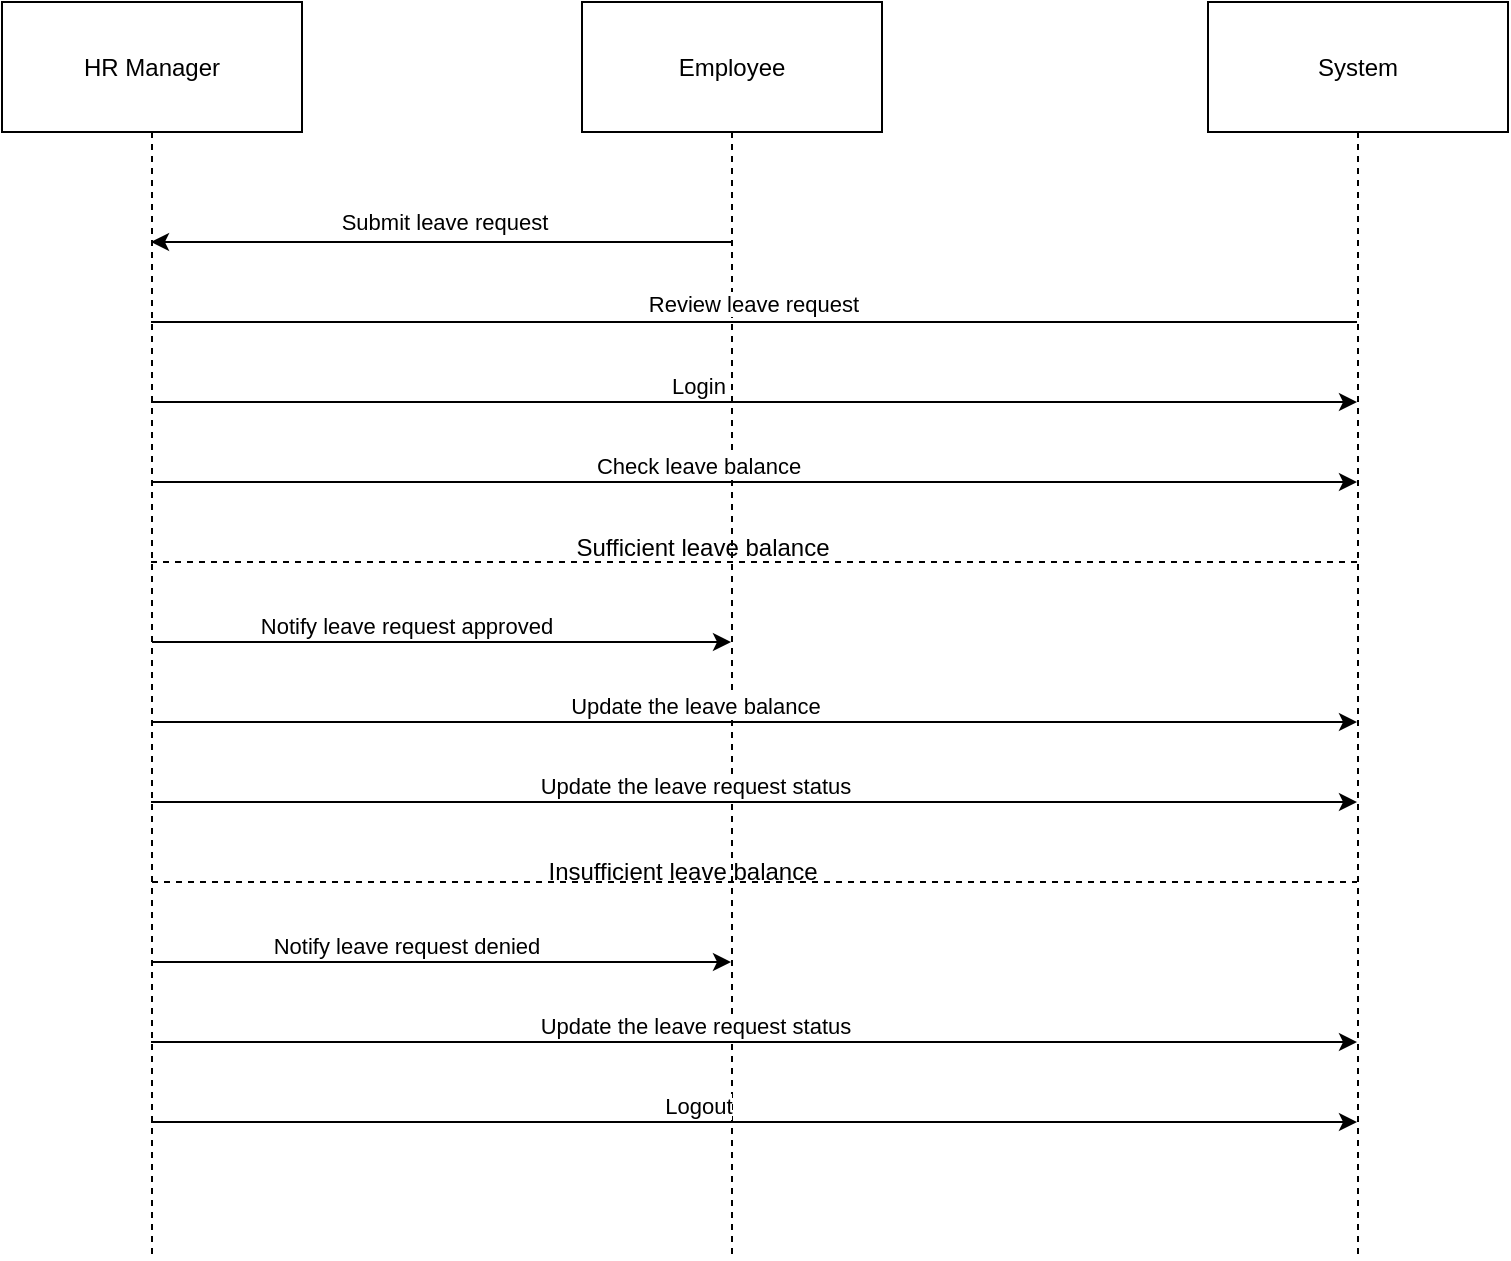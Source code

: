 <mxfile version="22.1.21" type="github">
  <diagram name="Page-1" id="DTzQJqu1AdwLOTB4zrQx">
    <mxGraphModel dx="2074" dy="1144" grid="1" gridSize="10" guides="1" tooltips="1" connect="1" arrows="1" fold="1" page="1" pageScale="1" pageWidth="850" pageHeight="1100" background="#ffffff" math="0" shadow="0">
      <root>
        <mxCell id="0" />
        <mxCell id="1" parent="0" />
        <mxCell id="2" value="HR Manager" style="shape=umlLifeline;perimeter=lifelinePerimeter;whiteSpace=wrap;container=1;dropTarget=0;collapsible=0;recursiveResize=0;outlineConnect=0;portConstraint=eastwest;newEdgeStyle={&quot;edgeStyle&quot;:&quot;elbowEdgeStyle&quot;,&quot;elbow&quot;:&quot;vertical&quot;,&quot;curved&quot;:0,&quot;rounded&quot;:0};size=65;" parent="1" vertex="1">
          <mxGeometry width="150" height="628" as="geometry" />
        </mxCell>
        <mxCell id="3" value="Employee" style="shape=umlLifeline;perimeter=lifelinePerimeter;whiteSpace=wrap;container=1;dropTarget=0;collapsible=0;recursiveResize=0;outlineConnect=0;portConstraint=eastwest;newEdgeStyle={&quot;edgeStyle&quot;:&quot;elbowEdgeStyle&quot;,&quot;elbow&quot;:&quot;vertical&quot;,&quot;curved&quot;:0,&quot;rounded&quot;:0};size=65;" parent="1" vertex="1">
          <mxGeometry x="290" width="150" height="628" as="geometry" />
        </mxCell>
        <mxCell id="4" value="System" style="shape=umlLifeline;perimeter=lifelinePerimeter;whiteSpace=wrap;container=1;dropTarget=0;collapsible=0;recursiveResize=0;outlineConnect=0;portConstraint=eastwest;newEdgeStyle={&quot;edgeStyle&quot;:&quot;elbowEdgeStyle&quot;,&quot;elbow&quot;:&quot;vertical&quot;,&quot;curved&quot;:0,&quot;rounded&quot;:0};size=65;" parent="1" vertex="1">
          <mxGeometry x="603" width="150" height="628" as="geometry" />
        </mxCell>
        <mxCell id="CziS2gTTDBT1kwylu99a-13" value="" style="endArrow=classic;html=1;rounded=0;" edge="1" parent="1">
          <mxGeometry width="50" height="50" relative="1" as="geometry">
            <mxPoint x="364.5" y="120" as="sourcePoint" />
            <mxPoint x="74.5" y="120" as="targetPoint" />
          </mxGeometry>
        </mxCell>
        <mxCell id="CziS2gTTDBT1kwylu99a-14" value="Submit leave request" style="edgeLabel;html=1;align=center;verticalAlign=middle;resizable=0;points=[];" vertex="1" connectable="0" parent="CziS2gTTDBT1kwylu99a-13">
          <mxGeometry x="-0.066" y="-1" relative="1" as="geometry">
            <mxPoint x="-8" y="-9" as="offset" />
          </mxGeometry>
        </mxCell>
        <mxCell id="CziS2gTTDBT1kwylu99a-15" value="" style="endArrow=classic;html=1;rounded=0;" edge="1" parent="1">
          <mxGeometry width="50" height="50" relative="1" as="geometry">
            <mxPoint x="74.5" y="200" as="sourcePoint" />
            <mxPoint x="677.5" y="200" as="targetPoint" />
          </mxGeometry>
        </mxCell>
        <mxCell id="CziS2gTTDBT1kwylu99a-16" value="Login" style="edgeLabel;html=1;align=center;verticalAlign=middle;resizable=0;points=[];" vertex="1" connectable="0" parent="CziS2gTTDBT1kwylu99a-15">
          <mxGeometry x="-0.066" y="-1" relative="1" as="geometry">
            <mxPoint x="-8" y="-9" as="offset" />
          </mxGeometry>
        </mxCell>
        <mxCell id="CziS2gTTDBT1kwylu99a-18" value="" style="endArrow=classic;html=1;rounded=0;" edge="1" parent="1">
          <mxGeometry width="50" height="50" relative="1" as="geometry">
            <mxPoint x="74.5" y="240" as="sourcePoint" />
            <mxPoint x="677.5" y="240" as="targetPoint" />
          </mxGeometry>
        </mxCell>
        <mxCell id="CziS2gTTDBT1kwylu99a-19" value="Check leave balance" style="edgeLabel;html=1;align=center;verticalAlign=middle;resizable=0;points=[];" vertex="1" connectable="0" parent="CziS2gTTDBT1kwylu99a-18">
          <mxGeometry x="-0.066" y="-1" relative="1" as="geometry">
            <mxPoint x="-8" y="-9" as="offset" />
          </mxGeometry>
        </mxCell>
        <mxCell id="CziS2gTTDBT1kwylu99a-20" value="Review leave request" style="verticalAlign=bottom;endArrow=block;edgeStyle=elbowEdgeStyle;elbow=vertical;curved=0;rounded=0;endArrow=none;" edge="1" parent="1">
          <mxGeometry relative="1" as="geometry">
            <Array as="points">
              <mxPoint x="286" y="160" />
            </Array>
            <mxPoint x="677.5" y="160" as="sourcePoint" />
            <mxPoint x="74.5" y="160" as="targetPoint" />
          </mxGeometry>
        </mxCell>
        <mxCell id="CziS2gTTDBT1kwylu99a-22" value="" style="endArrow=classic;html=1;rounded=0;" edge="1" parent="1" source="2" target="3">
          <mxGeometry width="50" height="50" relative="1" as="geometry">
            <mxPoint x="90" y="320" as="sourcePoint" />
            <mxPoint x="693" y="320" as="targetPoint" />
            <Array as="points">
              <mxPoint x="300" y="320" />
            </Array>
          </mxGeometry>
        </mxCell>
        <mxCell id="CziS2gTTDBT1kwylu99a-23" value="Notify leave request approved" style="edgeLabel;html=1;align=center;verticalAlign=middle;resizable=0;points=[];" vertex="1" connectable="0" parent="CziS2gTTDBT1kwylu99a-22">
          <mxGeometry x="-0.066" y="-1" relative="1" as="geometry">
            <mxPoint x="-8" y="-9" as="offset" />
          </mxGeometry>
        </mxCell>
        <mxCell id="CziS2gTTDBT1kwylu99a-24" value="" style="endArrow=classic;html=1;rounded=0;" edge="1" parent="1">
          <mxGeometry width="50" height="50" relative="1" as="geometry">
            <mxPoint x="74.5" y="360" as="sourcePoint" />
            <mxPoint x="677.5" y="360" as="targetPoint" />
          </mxGeometry>
        </mxCell>
        <mxCell id="CziS2gTTDBT1kwylu99a-25" value="Update the leave balance&amp;nbsp;" style="edgeLabel;html=1;align=center;verticalAlign=middle;resizable=0;points=[];" vertex="1" connectable="0" parent="CziS2gTTDBT1kwylu99a-24">
          <mxGeometry x="-0.066" y="-1" relative="1" as="geometry">
            <mxPoint x="-8" y="-9" as="offset" />
          </mxGeometry>
        </mxCell>
        <mxCell id="CziS2gTTDBT1kwylu99a-26" value="" style="endArrow=none;dashed=1;html=1;rounded=0;" edge="1" parent="1">
          <mxGeometry width="50" height="50" relative="1" as="geometry">
            <mxPoint x="74.5" y="280" as="sourcePoint" />
            <mxPoint x="677.5" y="280" as="targetPoint" />
          </mxGeometry>
        </mxCell>
        <mxCell id="CziS2gTTDBT1kwylu99a-27" value="Sufficient leave balance" style="text;html=1;align=center;verticalAlign=middle;resizable=0;points=[];autosize=1;strokeColor=none;fillColor=none;" vertex="1" parent="1">
          <mxGeometry x="275" y="258" width="150" height="30" as="geometry" />
        </mxCell>
        <mxCell id="CziS2gTTDBT1kwylu99a-30" value="" style="endArrow=classic;html=1;rounded=0;" edge="1" parent="1">
          <mxGeometry width="50" height="50" relative="1" as="geometry">
            <mxPoint x="74.5" y="480" as="sourcePoint" />
            <mxPoint x="364.5" y="480" as="targetPoint" />
            <Array as="points">
              <mxPoint x="120" y="480" />
              <mxPoint x="305" y="480" />
            </Array>
          </mxGeometry>
        </mxCell>
        <mxCell id="CziS2gTTDBT1kwylu99a-31" value="Notify leave request denied" style="edgeLabel;html=1;align=center;verticalAlign=middle;resizable=0;points=[];" vertex="1" connectable="0" parent="CziS2gTTDBT1kwylu99a-30">
          <mxGeometry x="-0.066" y="-1" relative="1" as="geometry">
            <mxPoint x="-8" y="-9" as="offset" />
          </mxGeometry>
        </mxCell>
        <mxCell id="CziS2gTTDBT1kwylu99a-32" value="" style="endArrow=classic;html=1;rounded=0;" edge="1" parent="1">
          <mxGeometry width="50" height="50" relative="1" as="geometry">
            <mxPoint x="74.5" y="560" as="sourcePoint" />
            <mxPoint x="677.5" y="560" as="targetPoint" />
          </mxGeometry>
        </mxCell>
        <mxCell id="CziS2gTTDBT1kwylu99a-33" value="Logout" style="edgeLabel;html=1;align=center;verticalAlign=middle;resizable=0;points=[];" vertex="1" connectable="0" parent="CziS2gTTDBT1kwylu99a-32">
          <mxGeometry x="-0.066" y="-1" relative="1" as="geometry">
            <mxPoint x="-8" y="-9" as="offset" />
          </mxGeometry>
        </mxCell>
        <mxCell id="CziS2gTTDBT1kwylu99a-34" value="" style="endArrow=classic;html=1;rounded=0;" edge="1" parent="1">
          <mxGeometry width="50" height="50" relative="1" as="geometry">
            <mxPoint x="74.5" y="400" as="sourcePoint" />
            <mxPoint x="677.5" y="400" as="targetPoint" />
          </mxGeometry>
        </mxCell>
        <mxCell id="CziS2gTTDBT1kwylu99a-35" value="Update the leave request status&amp;nbsp;" style="edgeLabel;html=1;align=center;verticalAlign=middle;resizable=0;points=[];" vertex="1" connectable="0" parent="CziS2gTTDBT1kwylu99a-34">
          <mxGeometry x="-0.066" y="-1" relative="1" as="geometry">
            <mxPoint x="-8" y="-9" as="offset" />
          </mxGeometry>
        </mxCell>
        <mxCell id="CziS2gTTDBT1kwylu99a-38" value="" style="endArrow=none;dashed=1;html=1;rounded=0;" edge="1" parent="1" source="2" target="4">
          <mxGeometry width="50" height="50" relative="1" as="geometry">
            <mxPoint x="80" y="440" as="sourcePoint" />
            <mxPoint x="683" y="440" as="targetPoint" />
            <Array as="points">
              <mxPoint x="480" y="440" />
            </Array>
          </mxGeometry>
        </mxCell>
        <mxCell id="CziS2gTTDBT1kwylu99a-29" value="Insufficient leave balance" style="text;html=1;align=center;verticalAlign=middle;resizable=0;points=[];autosize=1;strokeColor=none;fillColor=none;rotation=0;" vertex="1" parent="1">
          <mxGeometry x="260" y="420" width="160" height="30" as="geometry" />
        </mxCell>
        <mxCell id="CziS2gTTDBT1kwylu99a-39" value="" style="endArrow=classic;html=1;rounded=0;" edge="1" parent="1">
          <mxGeometry width="50" height="50" relative="1" as="geometry">
            <mxPoint x="74.5" y="520" as="sourcePoint" />
            <mxPoint x="677.5" y="520" as="targetPoint" />
          </mxGeometry>
        </mxCell>
        <mxCell id="CziS2gTTDBT1kwylu99a-40" value="Update the leave request status&amp;nbsp;" style="edgeLabel;html=1;align=center;verticalAlign=middle;resizable=0;points=[];" vertex="1" connectable="0" parent="CziS2gTTDBT1kwylu99a-39">
          <mxGeometry x="-0.066" y="-1" relative="1" as="geometry">
            <mxPoint x="-8" y="-9" as="offset" />
          </mxGeometry>
        </mxCell>
      </root>
    </mxGraphModel>
  </diagram>
</mxfile>
